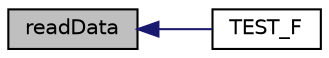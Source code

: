 digraph "readData"
{
  edge [fontname="Helvetica",fontsize="10",labelfontname="Helvetica",labelfontsize="10"];
  node [fontname="Helvetica",fontsize="10",shape=record];
  rankdir="LR";
  Node1 [label="readData",height=0.2,width=0.4,color="black", fillcolor="grey75", style="filled", fontcolor="black"];
  Node1 -> Node2 [dir="back",color="midnightblue",fontsize="10",style="solid",fontname="Helvetica"];
  Node2 [label="TEST_F",height=0.2,width=0.4,color="black", fillcolor="white", style="filled",URL="$OCITest_8cpp.html#aeec95d176ecd07ea099b8fd698bd9d25"];
}
